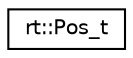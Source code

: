 digraph "Graphical Class Hierarchy"
{
 // LATEX_PDF_SIZE
  edge [fontname="Helvetica",fontsize="10",labelfontname="Helvetica",labelfontsize="10"];
  node [fontname="Helvetica",fontsize="10",shape=record];
  rankdir="LR";
  Node0 [label="rt::Pos_t",height=0.2,width=0.4,color="black", fillcolor="white", style="filled",URL="$structrt_1_1Pos__t.html",tooltip="Represent the position of the entity."];
}
